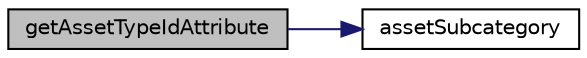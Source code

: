 digraph "getAssetTypeIdAttribute"
{
 // LATEX_PDF_SIZE
  bgcolor="transparent";
  edge [fontname="Helvetica",fontsize="10",labelfontname="Helvetica",labelfontsize="10"];
  node [fontname="Helvetica",fontsize="10",shape=record];
  rankdir="LR";
  Node1 [label="getAssetTypeIdAttribute",height=0.2,width=0.4,color="black", fillcolor="grey75", style="filled", fontcolor="black",tooltip="Método que obtiene el valor asociado al campo asset_type_id."];
  Node1 -> Node2 [color="midnightblue",fontsize="10",style="solid",fontname="Helvetica"];
  Node2 [label="assetSubcategory",height=0.2,width=0.4,color="black",URL="$dc/dc7/classModules_1_1Asset_1_1Models_1_1AssetSpecificCategory.html#a693fdcc8449a0d44416ff69f9776d405",tooltip="Método que obtiene la subcategoria asociada a la categoria especifica."];
}
